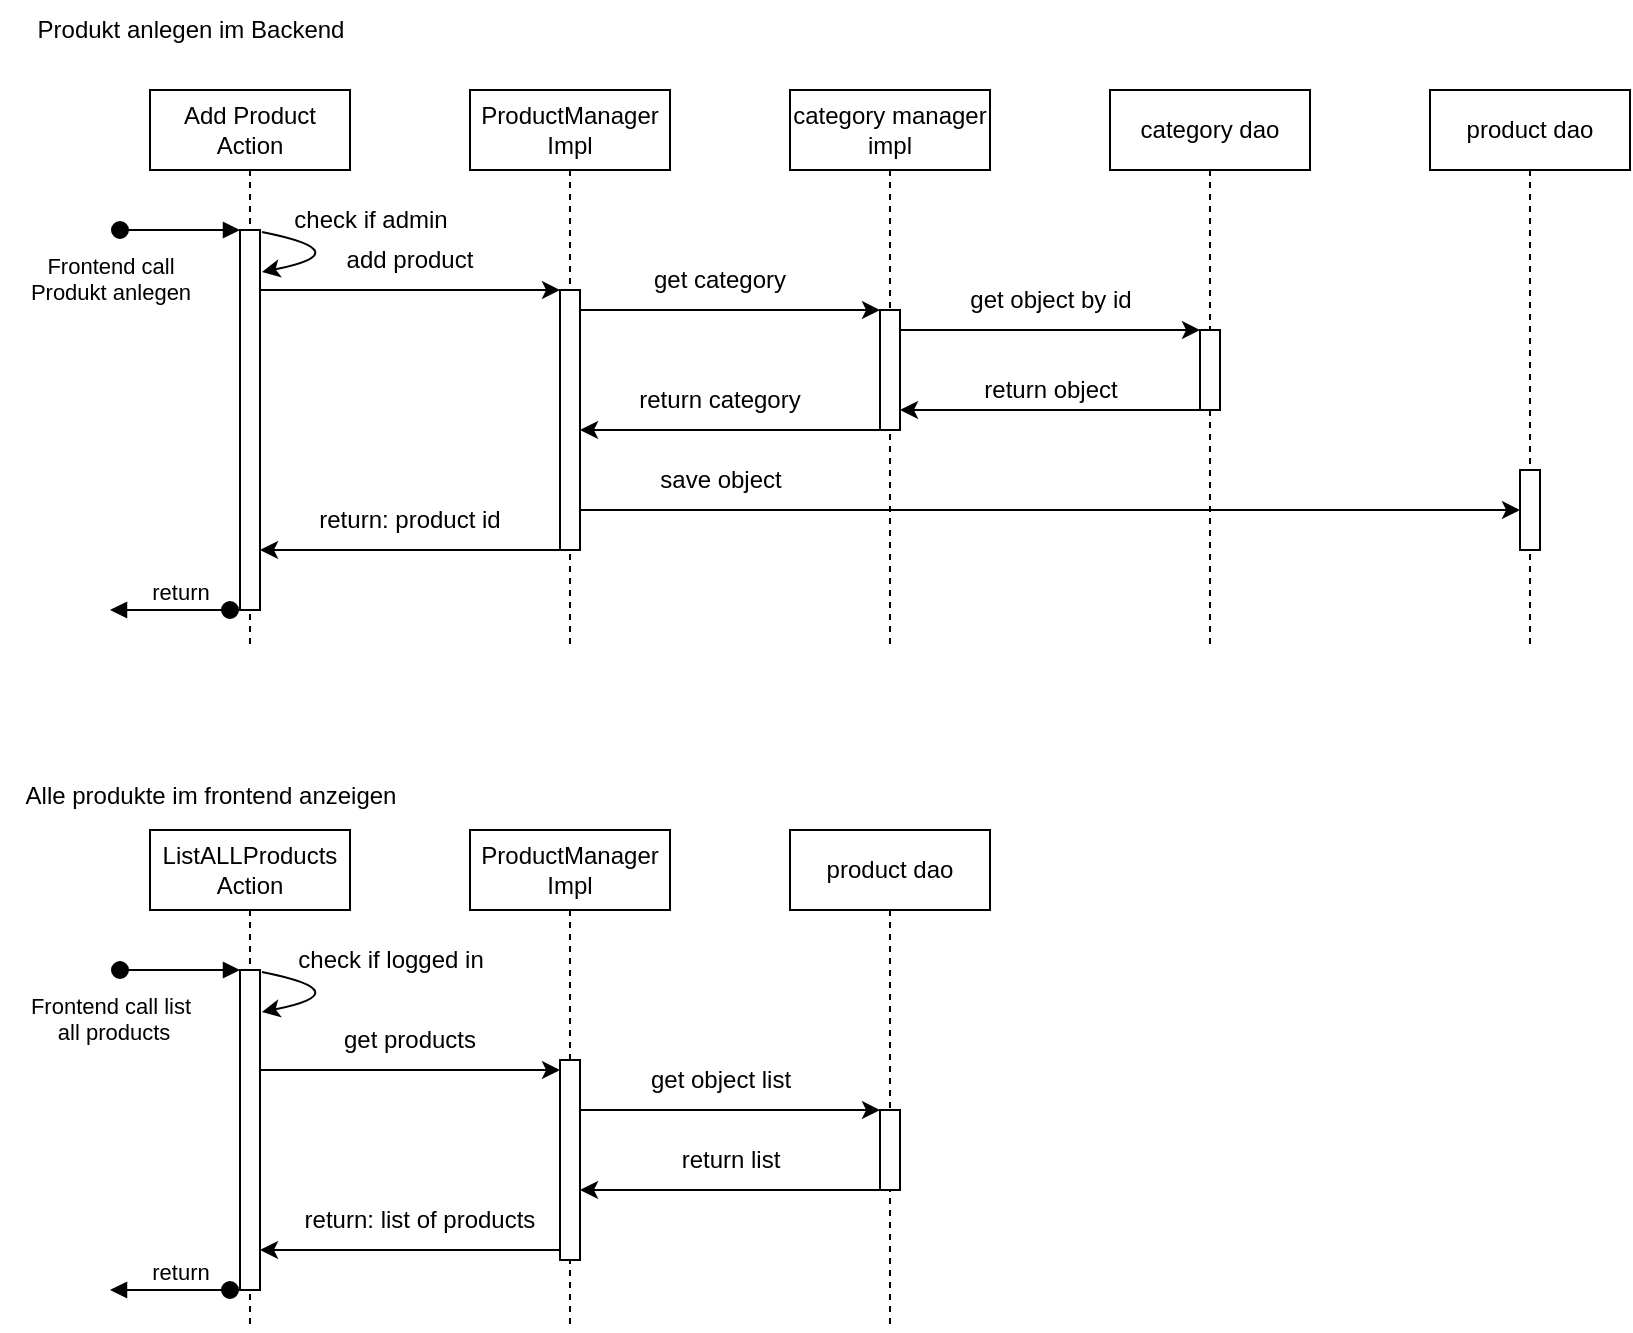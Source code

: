 <mxfile version="21.1.2" type="device">
  <diagram name="Page-1" id="2YBvvXClWsGukQMizWep">
    <mxGraphModel dx="2035" dy="1788" grid="1" gridSize="10" guides="1" tooltips="1" connect="1" arrows="1" fold="1" page="1" pageScale="1" pageWidth="850" pageHeight="1100" math="0" shadow="0">
      <root>
        <mxCell id="0" />
        <mxCell id="1" parent="0" />
        <mxCell id="aM9ryv3xv72pqoxQDRHE-1" value="Add Product&lt;br&gt;Action" style="shape=umlLifeline;perimeter=lifelinePerimeter;whiteSpace=wrap;html=1;container=0;dropTarget=0;collapsible=0;recursiveResize=0;outlineConnect=0;portConstraint=eastwest;newEdgeStyle={&quot;edgeStyle&quot;:&quot;elbowEdgeStyle&quot;,&quot;elbow&quot;:&quot;vertical&quot;,&quot;curved&quot;:0,&quot;rounded&quot;:0};" parent="1" vertex="1">
          <mxGeometry x="60" y="40" width="100" height="280" as="geometry" />
        </mxCell>
        <mxCell id="aM9ryv3xv72pqoxQDRHE-2" value="" style="html=1;points=[];perimeter=orthogonalPerimeter;outlineConnect=0;targetShapes=umlLifeline;portConstraint=eastwest;newEdgeStyle={&quot;edgeStyle&quot;:&quot;elbowEdgeStyle&quot;,&quot;elbow&quot;:&quot;vertical&quot;,&quot;curved&quot;:0,&quot;rounded&quot;:0};" parent="aM9ryv3xv72pqoxQDRHE-1" vertex="1">
          <mxGeometry x="45" y="70" width="10" height="190" as="geometry" />
        </mxCell>
        <mxCell id="aM9ryv3xv72pqoxQDRHE-3" value="Frontend call&lt;br&gt;Produkt anlegen" style="html=1;verticalAlign=bottom;startArrow=oval;endArrow=block;startSize=8;edgeStyle=elbowEdgeStyle;elbow=vertical;curved=0;rounded=0;" parent="aM9ryv3xv72pqoxQDRHE-1" target="aM9ryv3xv72pqoxQDRHE-2" edge="1">
          <mxGeometry x="-1" y="40" relative="1" as="geometry">
            <mxPoint x="-15" y="70" as="sourcePoint" />
            <mxPoint x="-5" y="80" as="offset" />
          </mxGeometry>
        </mxCell>
        <mxCell id="ptv3u5fZ0apz1o7azOKq-1" value="Produkt anlegen im Backend" style="text;html=1;align=center;verticalAlign=middle;resizable=0;points=[];autosize=1;strokeColor=none;fillColor=none;" parent="1" vertex="1">
          <mxGeometry x="-10" y="-5" width="180" height="30" as="geometry" />
        </mxCell>
        <mxCell id="ptv3u5fZ0apz1o7azOKq-4" value="ProductManager&lt;br&gt;Impl" style="shape=umlLifeline;perimeter=lifelinePerimeter;whiteSpace=wrap;html=1;container=0;dropTarget=0;collapsible=0;recursiveResize=0;outlineConnect=0;portConstraint=eastwest;newEdgeStyle={&quot;edgeStyle&quot;:&quot;elbowEdgeStyle&quot;,&quot;elbow&quot;:&quot;vertical&quot;,&quot;curved&quot;:0,&quot;rounded&quot;:0};" parent="1" vertex="1">
          <mxGeometry x="220" y="40" width="100" height="280" as="geometry" />
        </mxCell>
        <mxCell id="ptv3u5fZ0apz1o7azOKq-5" value="" style="html=1;points=[];perimeter=orthogonalPerimeter;outlineConnect=0;targetShapes=umlLifeline;portConstraint=eastwest;newEdgeStyle={&quot;edgeStyle&quot;:&quot;elbowEdgeStyle&quot;,&quot;elbow&quot;:&quot;vertical&quot;,&quot;curved&quot;:0,&quot;rounded&quot;:0};" parent="ptv3u5fZ0apz1o7azOKq-4" vertex="1">
          <mxGeometry x="45" y="100" width="10" height="130" as="geometry" />
        </mxCell>
        <mxCell id="ptv3u5fZ0apz1o7azOKq-8" value="add product" style="text;html=1;strokeColor=none;fillColor=none;align=center;verticalAlign=middle;whiteSpace=wrap;rounded=0;" parent="1" vertex="1">
          <mxGeometry x="150" y="110" width="80" height="30" as="geometry" />
        </mxCell>
        <mxCell id="ptv3u5fZ0apz1o7azOKq-10" value="return: product id" style="text;html=1;strokeColor=none;fillColor=none;align=center;verticalAlign=middle;whiteSpace=wrap;rounded=0;" parent="1" vertex="1">
          <mxGeometry x="135" y="240" width="110" height="30" as="geometry" />
        </mxCell>
        <mxCell id="ptv3u5fZ0apz1o7azOKq-11" value="category manager impl" style="shape=umlLifeline;perimeter=lifelinePerimeter;whiteSpace=wrap;html=1;container=0;dropTarget=0;collapsible=0;recursiveResize=0;outlineConnect=0;portConstraint=eastwest;newEdgeStyle={&quot;edgeStyle&quot;:&quot;elbowEdgeStyle&quot;,&quot;elbow&quot;:&quot;vertical&quot;,&quot;curved&quot;:0,&quot;rounded&quot;:0};" parent="1" vertex="1">
          <mxGeometry x="380" y="40" width="100" height="280" as="geometry" />
        </mxCell>
        <mxCell id="ptv3u5fZ0apz1o7azOKq-12" value="" style="html=1;points=[];perimeter=orthogonalPerimeter;outlineConnect=0;targetShapes=umlLifeline;portConstraint=eastwest;newEdgeStyle={&quot;edgeStyle&quot;:&quot;elbowEdgeStyle&quot;,&quot;elbow&quot;:&quot;vertical&quot;,&quot;curved&quot;:0,&quot;rounded&quot;:0};" parent="ptv3u5fZ0apz1o7azOKq-11" vertex="1">
          <mxGeometry x="45" y="110" width="10" height="60" as="geometry" />
        </mxCell>
        <mxCell id="ptv3u5fZ0apz1o7azOKq-14" value="get category" style="text;html=1;strokeColor=none;fillColor=none;align=center;verticalAlign=middle;whiteSpace=wrap;rounded=0;" parent="1" vertex="1">
          <mxGeometry x="305" y="120" width="80" height="30" as="geometry" />
        </mxCell>
        <mxCell id="ptv3u5fZ0apz1o7azOKq-17" value="return category" style="text;html=1;strokeColor=none;fillColor=none;align=center;verticalAlign=middle;whiteSpace=wrap;rounded=0;" parent="1" vertex="1">
          <mxGeometry x="300" y="180" width="90" height="30" as="geometry" />
        </mxCell>
        <mxCell id="ptv3u5fZ0apz1o7azOKq-19" value="category dao" style="shape=umlLifeline;perimeter=lifelinePerimeter;whiteSpace=wrap;html=1;container=0;dropTarget=0;collapsible=0;recursiveResize=0;outlineConnect=0;portConstraint=eastwest;newEdgeStyle={&quot;edgeStyle&quot;:&quot;elbowEdgeStyle&quot;,&quot;elbow&quot;:&quot;vertical&quot;,&quot;curved&quot;:0,&quot;rounded&quot;:0};" parent="1" vertex="1">
          <mxGeometry x="540" y="40" width="100" height="280" as="geometry" />
        </mxCell>
        <mxCell id="ptv3u5fZ0apz1o7azOKq-20" value="" style="html=1;points=[];perimeter=orthogonalPerimeter;outlineConnect=0;targetShapes=umlLifeline;portConstraint=eastwest;newEdgeStyle={&quot;edgeStyle&quot;:&quot;elbowEdgeStyle&quot;,&quot;elbow&quot;:&quot;vertical&quot;,&quot;curved&quot;:0,&quot;rounded&quot;:0};" parent="ptv3u5fZ0apz1o7azOKq-19" vertex="1">
          <mxGeometry x="45" y="120" width="10" height="40" as="geometry" />
        </mxCell>
        <mxCell id="ptv3u5fZ0apz1o7azOKq-22" value="" style="endArrow=classic;html=1;rounded=0;" parent="1" edge="1" target="ptv3u5fZ0apz1o7azOKq-12">
          <mxGeometry width="50" height="50" relative="1" as="geometry">
            <mxPoint x="590" y="200" as="sourcePoint" />
            <mxPoint x="440" y="200" as="targetPoint" />
          </mxGeometry>
        </mxCell>
        <mxCell id="ptv3u5fZ0apz1o7azOKq-24" value="get object by id" style="text;html=1;align=center;verticalAlign=middle;resizable=0;points=[];autosize=1;strokeColor=none;fillColor=none;" parent="1" vertex="1">
          <mxGeometry x="460" y="130" width="100" height="30" as="geometry" />
        </mxCell>
        <mxCell id="ptv3u5fZ0apz1o7azOKq-25" value="return object" style="text;html=1;align=center;verticalAlign=middle;resizable=0;points=[];autosize=1;strokeColor=none;fillColor=none;" parent="1" vertex="1">
          <mxGeometry x="465" y="175" width="90" height="30" as="geometry" />
        </mxCell>
        <mxCell id="ptv3u5fZ0apz1o7azOKq-26" value="product dao" style="shape=umlLifeline;perimeter=lifelinePerimeter;whiteSpace=wrap;html=1;container=0;dropTarget=0;collapsible=0;recursiveResize=0;outlineConnect=0;portConstraint=eastwest;newEdgeStyle={&quot;edgeStyle&quot;:&quot;elbowEdgeStyle&quot;,&quot;elbow&quot;:&quot;vertical&quot;,&quot;curved&quot;:0,&quot;rounded&quot;:0};" parent="1" vertex="1">
          <mxGeometry x="700" y="40" width="100" height="280" as="geometry" />
        </mxCell>
        <mxCell id="ptv3u5fZ0apz1o7azOKq-27" value="" style="html=1;points=[];perimeter=orthogonalPerimeter;outlineConnect=0;targetShapes=umlLifeline;portConstraint=eastwest;newEdgeStyle={&quot;edgeStyle&quot;:&quot;elbowEdgeStyle&quot;,&quot;elbow&quot;:&quot;vertical&quot;,&quot;curved&quot;:0,&quot;rounded&quot;:0};" parent="ptv3u5fZ0apz1o7azOKq-26" vertex="1">
          <mxGeometry x="45" y="190" width="10" height="40" as="geometry" />
        </mxCell>
        <mxCell id="ptv3u5fZ0apz1o7azOKq-29" value="save object" style="text;html=1;align=center;verticalAlign=middle;resizable=0;points=[];autosize=1;strokeColor=none;fillColor=none;" parent="1" vertex="1">
          <mxGeometry x="305" y="220" width="80" height="30" as="geometry" />
        </mxCell>
        <mxCell id="ptv3u5fZ0apz1o7azOKq-46" value="" style="curved=1;endArrow=classic;html=1;rounded=0;" parent="1" edge="1">
          <mxGeometry width="50" height="50" relative="1" as="geometry">
            <mxPoint x="116" y="111" as="sourcePoint" />
            <mxPoint x="116" y="131" as="targetPoint" />
            <Array as="points">
              <mxPoint x="166" y="121" />
            </Array>
          </mxGeometry>
        </mxCell>
        <mxCell id="ptv3u5fZ0apz1o7azOKq-47" value="check if admin" style="text;html=1;align=center;verticalAlign=middle;resizable=0;points=[];autosize=1;strokeColor=none;fillColor=none;" parent="1" vertex="1">
          <mxGeometry x="120" y="90" width="100" height="30" as="geometry" />
        </mxCell>
        <mxCell id="ptv3u5fZ0apz1o7azOKq-48" value="ListALLProducts&lt;br&gt;Action" style="shape=umlLifeline;perimeter=lifelinePerimeter;whiteSpace=wrap;html=1;container=0;dropTarget=0;collapsible=0;recursiveResize=0;outlineConnect=0;portConstraint=eastwest;newEdgeStyle={&quot;edgeStyle&quot;:&quot;elbowEdgeStyle&quot;,&quot;elbow&quot;:&quot;vertical&quot;,&quot;curved&quot;:0,&quot;rounded&quot;:0};" parent="1" vertex="1">
          <mxGeometry x="60" y="410" width="100" height="250" as="geometry" />
        </mxCell>
        <mxCell id="ptv3u5fZ0apz1o7azOKq-49" value="" style="html=1;points=[];perimeter=orthogonalPerimeter;outlineConnect=0;targetShapes=umlLifeline;portConstraint=eastwest;newEdgeStyle={&quot;edgeStyle&quot;:&quot;elbowEdgeStyle&quot;,&quot;elbow&quot;:&quot;vertical&quot;,&quot;curved&quot;:0,&quot;rounded&quot;:0};" parent="ptv3u5fZ0apz1o7azOKq-48" vertex="1">
          <mxGeometry x="45" y="70" width="10" height="160" as="geometry" />
        </mxCell>
        <mxCell id="ptv3u5fZ0apz1o7azOKq-50" value="Frontend call list&lt;br&gt;&amp;nbsp;all products" style="html=1;verticalAlign=bottom;startArrow=oval;endArrow=block;startSize=8;edgeStyle=elbowEdgeStyle;elbow=vertical;curved=0;rounded=0;" parent="ptv3u5fZ0apz1o7azOKq-48" target="ptv3u5fZ0apz1o7azOKq-49" edge="1">
          <mxGeometry x="-1" y="40" relative="1" as="geometry">
            <mxPoint x="-15" y="70" as="sourcePoint" />
            <mxPoint x="-5" y="80" as="offset" />
          </mxGeometry>
        </mxCell>
        <mxCell id="ptv3u5fZ0apz1o7azOKq-51" value="Alle produkte im frontend anzeigen" style="text;html=1;align=center;verticalAlign=middle;resizable=0;points=[];autosize=1;strokeColor=none;fillColor=none;" parent="1" vertex="1">
          <mxGeometry x="-15" y="378" width="210" height="30" as="geometry" />
        </mxCell>
        <mxCell id="ptv3u5fZ0apz1o7azOKq-52" value="ProductManager&lt;br&gt;Impl" style="shape=umlLifeline;perimeter=lifelinePerimeter;whiteSpace=wrap;html=1;container=0;dropTarget=0;collapsible=0;recursiveResize=0;outlineConnect=0;portConstraint=eastwest;newEdgeStyle={&quot;edgeStyle&quot;:&quot;elbowEdgeStyle&quot;,&quot;elbow&quot;:&quot;vertical&quot;,&quot;curved&quot;:0,&quot;rounded&quot;:0};" parent="1" vertex="1">
          <mxGeometry x="220" y="410" width="100" height="250" as="geometry" />
        </mxCell>
        <mxCell id="ptv3u5fZ0apz1o7azOKq-53" value="" style="html=1;points=[];perimeter=orthogonalPerimeter;outlineConnect=0;targetShapes=umlLifeline;portConstraint=eastwest;newEdgeStyle={&quot;edgeStyle&quot;:&quot;elbowEdgeStyle&quot;,&quot;elbow&quot;:&quot;vertical&quot;,&quot;curved&quot;:0,&quot;rounded&quot;:0};" parent="ptv3u5fZ0apz1o7azOKq-52" vertex="1">
          <mxGeometry x="45" y="115" width="10" height="100" as="geometry" />
        </mxCell>
        <mxCell id="ptv3u5fZ0apz1o7azOKq-55" value="get products" style="text;html=1;strokeColor=none;fillColor=none;align=center;verticalAlign=middle;whiteSpace=wrap;rounded=0;" parent="1" vertex="1">
          <mxGeometry x="150" y="500" width="80" height="30" as="geometry" />
        </mxCell>
        <mxCell id="ptv3u5fZ0apz1o7azOKq-56" value="return: list of products" style="text;html=1;strokeColor=none;fillColor=none;align=center;verticalAlign=middle;whiteSpace=wrap;rounded=0;" parent="1" vertex="1">
          <mxGeometry x="120" y="590" width="150" height="30" as="geometry" />
        </mxCell>
        <mxCell id="ptv3u5fZ0apz1o7azOKq-69" value="product dao" style="shape=umlLifeline;perimeter=lifelinePerimeter;whiteSpace=wrap;html=1;container=0;dropTarget=0;collapsible=0;recursiveResize=0;outlineConnect=0;portConstraint=eastwest;newEdgeStyle={&quot;edgeStyle&quot;:&quot;elbowEdgeStyle&quot;,&quot;elbow&quot;:&quot;vertical&quot;,&quot;curved&quot;:0,&quot;rounded&quot;:0};" parent="1" vertex="1">
          <mxGeometry x="380" y="410" width="100" height="250" as="geometry" />
        </mxCell>
        <mxCell id="ptv3u5fZ0apz1o7azOKq-70" value="" style="html=1;points=[];perimeter=orthogonalPerimeter;outlineConnect=0;targetShapes=umlLifeline;portConstraint=eastwest;newEdgeStyle={&quot;edgeStyle&quot;:&quot;elbowEdgeStyle&quot;,&quot;elbow&quot;:&quot;vertical&quot;,&quot;curved&quot;:0,&quot;rounded&quot;:0};" parent="ptv3u5fZ0apz1o7azOKq-69" vertex="1">
          <mxGeometry x="45" y="140" width="10" height="40" as="geometry" />
        </mxCell>
        <mxCell id="ptv3u5fZ0apz1o7azOKq-74" value="" style="curved=1;endArrow=classic;html=1;rounded=0;" parent="1" edge="1">
          <mxGeometry width="50" height="50" relative="1" as="geometry">
            <mxPoint x="116" y="481" as="sourcePoint" />
            <mxPoint x="116" y="501" as="targetPoint" />
            <Array as="points">
              <mxPoint x="166" y="491" />
            </Array>
          </mxGeometry>
        </mxCell>
        <mxCell id="ptv3u5fZ0apz1o7azOKq-75" value="check if logged in" style="text;html=1;align=center;verticalAlign=middle;resizable=0;points=[];autosize=1;strokeColor=none;fillColor=none;" parent="1" vertex="1">
          <mxGeometry x="120" y="460" width="120" height="30" as="geometry" />
        </mxCell>
        <mxCell id="ptv3u5fZ0apz1o7azOKq-78" value="get object list" style="text;html=1;align=center;verticalAlign=middle;resizable=0;points=[];autosize=1;strokeColor=none;fillColor=none;" parent="1" vertex="1">
          <mxGeometry x="300" y="520" width="90" height="30" as="geometry" />
        </mxCell>
        <mxCell id="ptv3u5fZ0apz1o7azOKq-79" value="return list" style="text;html=1;align=center;verticalAlign=middle;resizable=0;points=[];autosize=1;strokeColor=none;fillColor=none;" parent="1" vertex="1">
          <mxGeometry x="315" y="560" width="70" height="30" as="geometry" />
        </mxCell>
        <mxCell id="05wbK5kChTyyIW1ZuC2x-1" value="" style="endArrow=classic;html=1;rounded=0;" edge="1" parent="1">
          <mxGeometry width="50" height="50" relative="1" as="geometry">
            <mxPoint x="115" y="140" as="sourcePoint" />
            <mxPoint x="265" y="140" as="targetPoint" />
          </mxGeometry>
        </mxCell>
        <mxCell id="05wbK5kChTyyIW1ZuC2x-6" value="return" style="html=1;verticalAlign=bottom;startArrow=oval;startFill=1;endArrow=block;startSize=8;edgeStyle=elbowEdgeStyle;elbow=vertical;curved=0;rounded=0;" edge="1" parent="1">
          <mxGeometry x="-0.144" width="60" relative="1" as="geometry">
            <mxPoint x="100" y="300" as="sourcePoint" />
            <mxPoint x="40" y="300" as="targetPoint" />
            <mxPoint as="offset" />
          </mxGeometry>
        </mxCell>
        <mxCell id="05wbK5kChTyyIW1ZuC2x-9" value="" style="endArrow=classic;html=1;rounded=0;" edge="1" parent="1">
          <mxGeometry width="50" height="50" relative="1" as="geometry">
            <mxPoint x="275" y="250" as="sourcePoint" />
            <mxPoint x="745" y="250" as="targetPoint" />
          </mxGeometry>
        </mxCell>
        <mxCell id="05wbK5kChTyyIW1ZuC2x-10" value="" style="endArrow=classic;html=1;rounded=0;" edge="1" parent="1">
          <mxGeometry width="50" height="50" relative="1" as="geometry">
            <mxPoint x="275" y="270" as="sourcePoint" />
            <mxPoint x="115" y="270" as="targetPoint" />
          </mxGeometry>
        </mxCell>
        <mxCell id="05wbK5kChTyyIW1ZuC2x-11" value="return" style="html=1;verticalAlign=bottom;startArrow=oval;startFill=1;endArrow=block;startSize=8;edgeStyle=elbowEdgeStyle;elbow=vertical;curved=0;rounded=0;" edge="1" parent="1">
          <mxGeometry x="-0.144" width="60" relative="1" as="geometry">
            <mxPoint x="100" y="640" as="sourcePoint" />
            <mxPoint x="40" y="640" as="targetPoint" />
            <mxPoint as="offset" />
          </mxGeometry>
        </mxCell>
        <mxCell id="05wbK5kChTyyIW1ZuC2x-13" value="" style="endArrow=classic;html=1;rounded=0;" edge="1" parent="1">
          <mxGeometry width="50" height="50" relative="1" as="geometry">
            <mxPoint x="115" y="530" as="sourcePoint" />
            <mxPoint x="265" y="530" as="targetPoint" />
          </mxGeometry>
        </mxCell>
        <mxCell id="05wbK5kChTyyIW1ZuC2x-14" value="" style="endArrow=classic;html=1;rounded=0;" edge="1" parent="1">
          <mxGeometry width="50" height="50" relative="1" as="geometry">
            <mxPoint x="275" y="550" as="sourcePoint" />
            <mxPoint x="425" y="550" as="targetPoint" />
          </mxGeometry>
        </mxCell>
        <mxCell id="05wbK5kChTyyIW1ZuC2x-15" value="" style="endArrow=classic;html=1;rounded=0;" edge="1" parent="1">
          <mxGeometry width="50" height="50" relative="1" as="geometry">
            <mxPoint x="425" y="590" as="sourcePoint" />
            <mxPoint x="275" y="590" as="targetPoint" />
          </mxGeometry>
        </mxCell>
        <mxCell id="05wbK5kChTyyIW1ZuC2x-16" value="" style="endArrow=classic;html=1;rounded=0;" edge="1" parent="1">
          <mxGeometry width="50" height="50" relative="1" as="geometry">
            <mxPoint x="265" y="620" as="sourcePoint" />
            <mxPoint x="115" y="620" as="targetPoint" />
          </mxGeometry>
        </mxCell>
        <mxCell id="05wbK5kChTyyIW1ZuC2x-18" value="" style="endArrow=classic;html=1;rounded=0;" edge="1" parent="1">
          <mxGeometry width="50" height="50" relative="1" as="geometry">
            <mxPoint x="435" y="210" as="sourcePoint" />
            <mxPoint x="275" y="210" as="targetPoint" />
          </mxGeometry>
        </mxCell>
        <mxCell id="05wbK5kChTyyIW1ZuC2x-19" value="" style="endArrow=classic;html=1;rounded=0;" edge="1" parent="1">
          <mxGeometry width="50" height="50" relative="1" as="geometry">
            <mxPoint x="275" y="150" as="sourcePoint" />
            <mxPoint x="425" y="150" as="targetPoint" />
          </mxGeometry>
        </mxCell>
        <mxCell id="05wbK5kChTyyIW1ZuC2x-20" value="" style="endArrow=classic;html=1;rounded=0;" edge="1" parent="1">
          <mxGeometry width="50" height="50" relative="1" as="geometry">
            <mxPoint x="435" y="160" as="sourcePoint" />
            <mxPoint x="585" y="160" as="targetPoint" />
          </mxGeometry>
        </mxCell>
      </root>
    </mxGraphModel>
  </diagram>
</mxfile>
